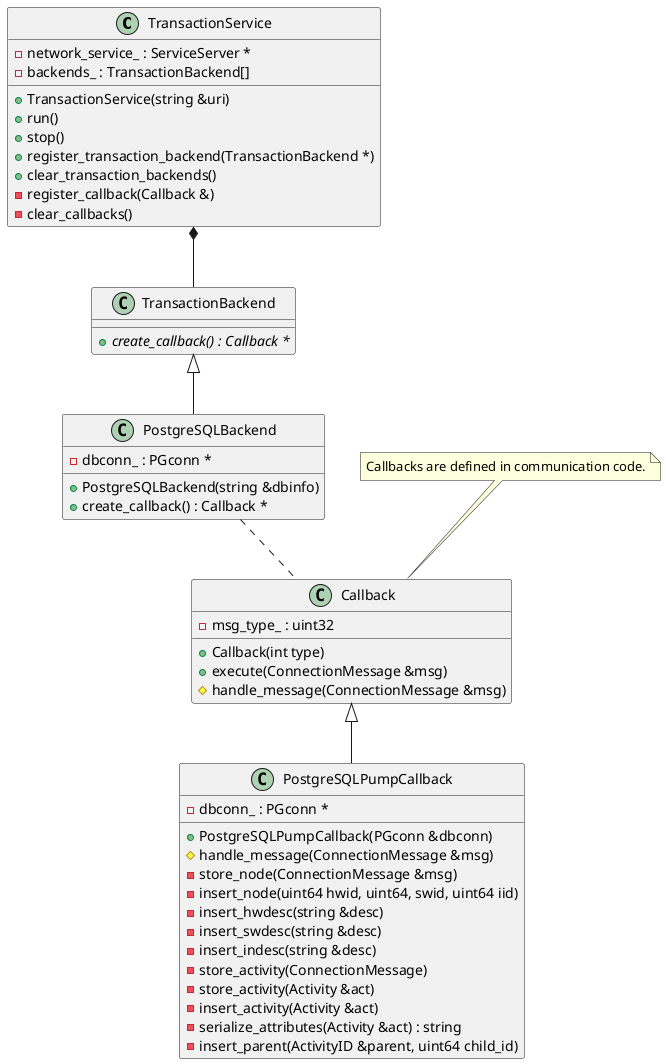 @startuml

class TransactionService {
	+TransactionService(string &uri)
	+run()
	+stop()
	+register_transaction_backend(TransactionBackend *)
	+clear_transaction_backends()
	-network_service_ : ServiceServer *
	-backends_ : TransactionBackend[]
	-register_callback(Callback &)
	-clear_callbacks()
}

class TransactionBackend {
	+{abstract} create_callback() : Callback *
}

class PostgreSQLBackend {
	+PostgreSQLBackend(string &dbinfo)
	+create_callback() : Callback *
	-dbconn_ : PGconn *
}

TransactionBackend <|-- PostgreSQLBackend

class PostgreSQLPumpCallback {
	+PostgreSQLPumpCallback(PGconn &dbconn)
	#handle_message(ConnectionMessage &msg)
	-dbconn_ : PGconn *
	-store_node(ConnectionMessage &msg)
	-insert_node(uint64 hwid, uint64, swid, uint64 iid)
	-insert_hwdesc(string &desc)
	-insert_swdesc(string &desc)
	-insert_indesc(string &desc)
	-store_activity(ConnectionMessage)
	-store_activity(Activity &act)
	-insert_activity(Activity &act)
	-serialize_attributes(Activity &act) : string
	-insert_parent(ActivityID &parent, uint64 child_id)
}

class Callback {
	+Callback(int type)
	+execute(ConnectionMessage &msg)
	#handle_message(ConnectionMessage &msg)
	-msg_type_ : uint32
}
note top: Callbacks are defined in communication code.
Callback <|-- PostgreSQLPumpCallback

TransactionService *-- TransactionBackend
PostgreSQLBackend .. Callback

@enduml
